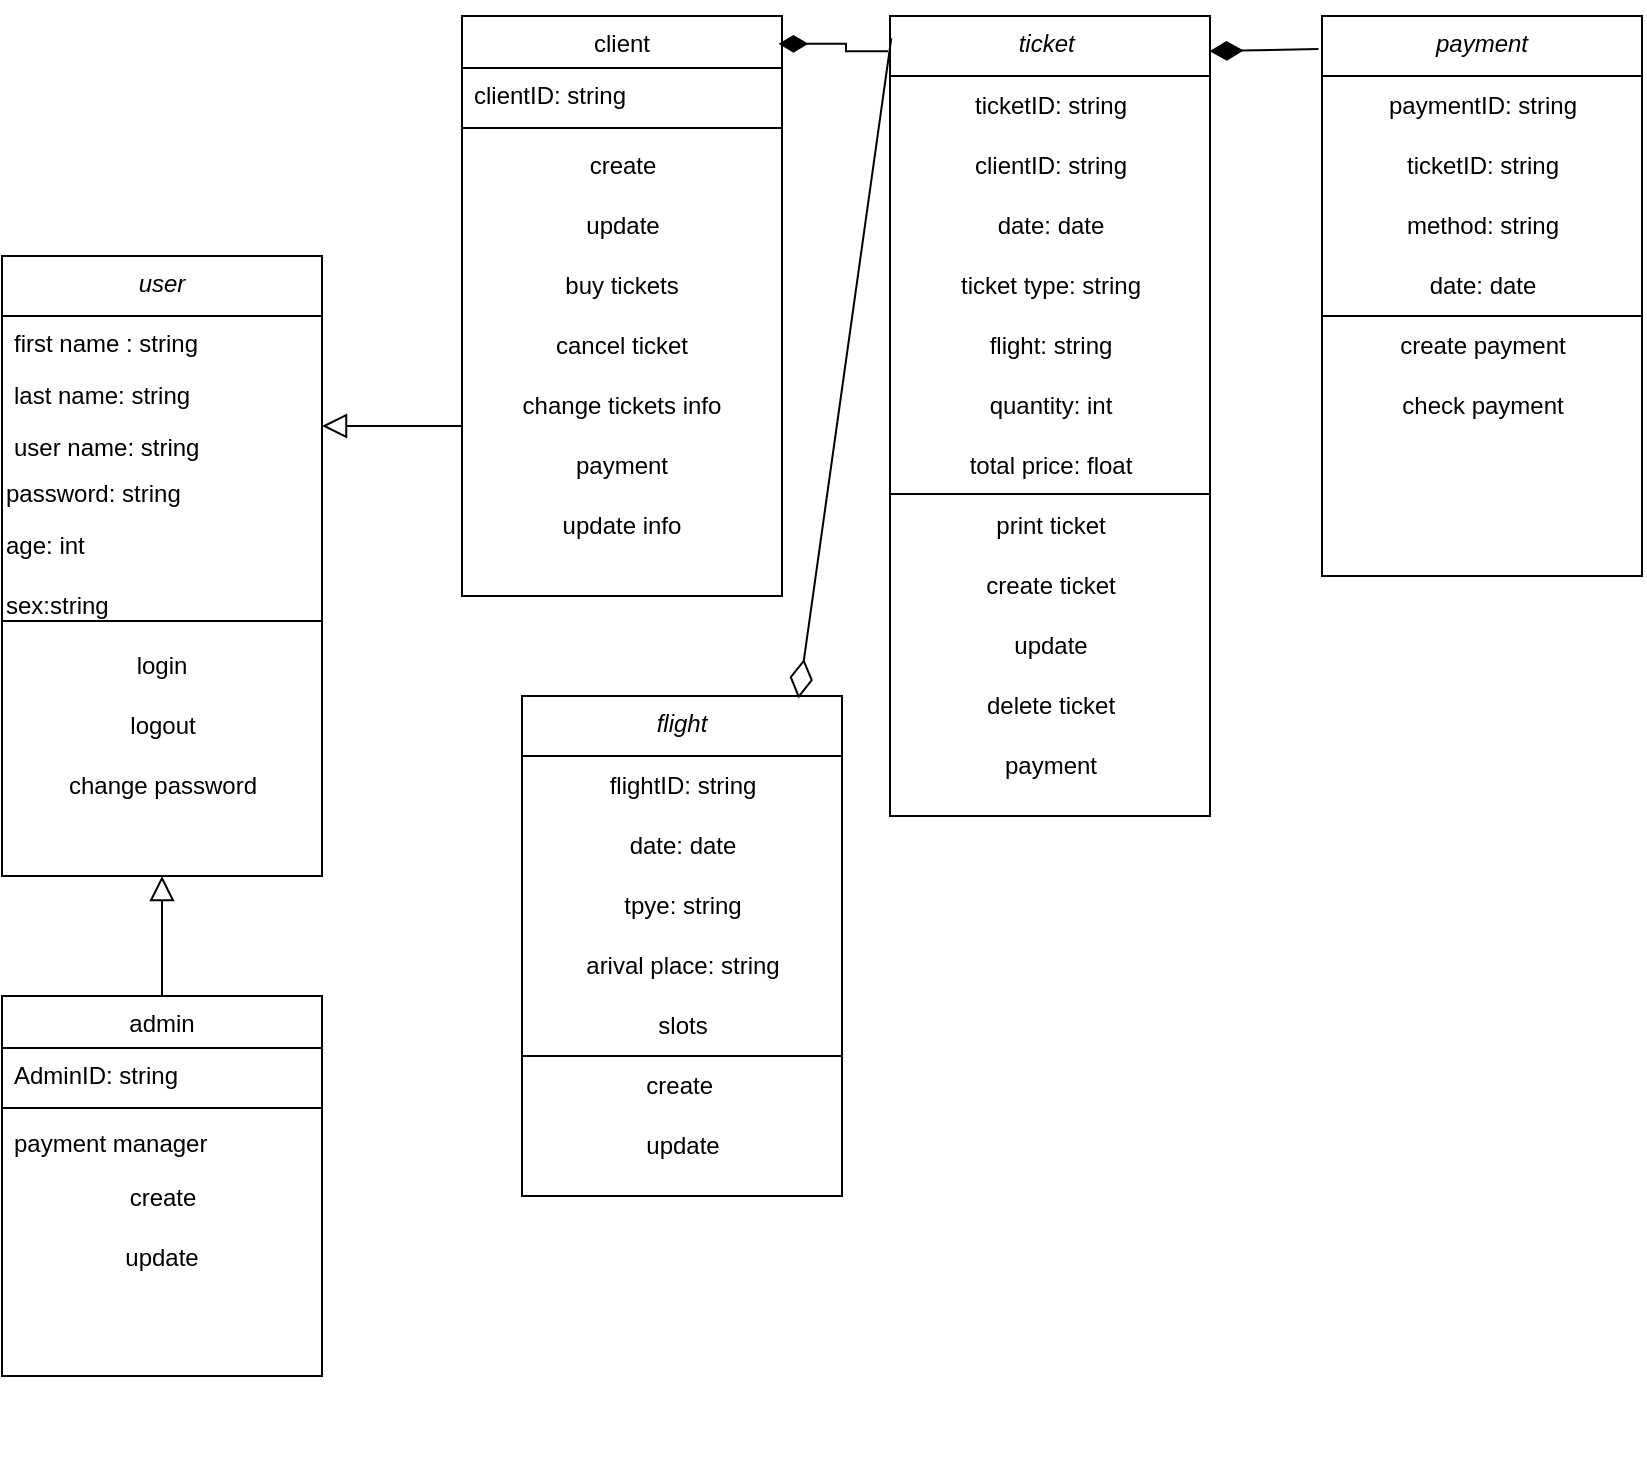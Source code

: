 <mxfile version="21.2.3" type="github">
  <diagram id="C5RBs43oDa-KdzZeNtuy" name="Page-1">
    <mxGraphModel dx="1877" dy="1750" grid="1" gridSize="10" guides="1" tooltips="1" connect="1" arrows="1" fold="1" page="1" pageScale="1" pageWidth="827" pageHeight="1169" math="0" shadow="0">
      <root>
        <mxCell id="WIyWlLk6GJQsqaUBKTNV-0" />
        <mxCell id="WIyWlLk6GJQsqaUBKTNV-1" parent="WIyWlLk6GJQsqaUBKTNV-0" />
        <mxCell id="zkfFHV4jXpPFQw0GAbJ--0" value="user" style="swimlane;fontStyle=2;align=center;verticalAlign=top;childLayout=stackLayout;horizontal=1;startSize=30;horizontalStack=0;resizeParent=1;resizeLast=0;collapsible=1;marginBottom=0;rounded=0;shadow=0;strokeWidth=1;" parent="WIyWlLk6GJQsqaUBKTNV-1" vertex="1">
          <mxGeometry x="-110" y="-430" width="160" height="310" as="geometry">
            <mxRectangle x="230" y="140" width="160" height="26" as="alternateBounds" />
          </mxGeometry>
        </mxCell>
        <mxCell id="zkfFHV4jXpPFQw0GAbJ--1" value="first name : string" style="text;align=left;verticalAlign=top;spacingLeft=4;spacingRight=4;overflow=hidden;rotatable=0;points=[[0,0.5],[1,0.5]];portConstraint=eastwest;" parent="zkfFHV4jXpPFQw0GAbJ--0" vertex="1">
          <mxGeometry y="30" width="160" height="26" as="geometry" />
        </mxCell>
        <mxCell id="zkfFHV4jXpPFQw0GAbJ--2" value="last name: string" style="text;align=left;verticalAlign=top;spacingLeft=4;spacingRight=4;overflow=hidden;rotatable=0;points=[[0,0.5],[1,0.5]];portConstraint=eastwest;rounded=0;shadow=0;html=0;" parent="zkfFHV4jXpPFQw0GAbJ--0" vertex="1">
          <mxGeometry y="56" width="160" height="26" as="geometry" />
        </mxCell>
        <mxCell id="zkfFHV4jXpPFQw0GAbJ--3" value="user name: string" style="text;align=left;verticalAlign=top;spacingLeft=4;spacingRight=4;overflow=hidden;rotatable=0;points=[[0,0.5],[1,0.5]];portConstraint=eastwest;rounded=0;shadow=0;html=0;" parent="zkfFHV4jXpPFQw0GAbJ--0" vertex="1">
          <mxGeometry y="82" width="160" height="26" as="geometry" />
        </mxCell>
        <mxCell id="0gSIe0dTJ3hI21bmTc2h-1" value="password: string" style="text;strokeColor=none;align=left;fillColor=none;html=1;verticalAlign=middle;whiteSpace=wrap;rounded=0;" parent="zkfFHV4jXpPFQw0GAbJ--0" vertex="1">
          <mxGeometry y="108" width="160" height="22" as="geometry" />
        </mxCell>
        <mxCell id="0gSIe0dTJ3hI21bmTc2h-8" value="age: int" style="text;strokeColor=none;align=left;fillColor=none;html=1;verticalAlign=middle;whiteSpace=wrap;rounded=0;" parent="zkfFHV4jXpPFQw0GAbJ--0" vertex="1">
          <mxGeometry y="130" width="160" height="30" as="geometry" />
        </mxCell>
        <mxCell id="0gSIe0dTJ3hI21bmTc2h-9" value="sex:string" style="text;strokeColor=none;align=left;fillColor=none;html=1;verticalAlign=middle;whiteSpace=wrap;rounded=0;" parent="zkfFHV4jXpPFQw0GAbJ--0" vertex="1">
          <mxGeometry y="160" width="160" height="30" as="geometry" />
        </mxCell>
        <mxCell id="0gSIe0dTJ3hI21bmTc2h-7" value="" style="endArrow=none;html=1;rounded=0;exitX=0;exitY=0.75;exitDx=0;exitDy=0;entryX=1;entryY=0.75;entryDx=0;entryDy=0;" parent="zkfFHV4jXpPFQw0GAbJ--0" source="0gSIe0dTJ3hI21bmTc2h-9" target="0gSIe0dTJ3hI21bmTc2h-9" edge="1">
          <mxGeometry width="50" height="50" relative="1" as="geometry">
            <mxPoint x="180" y="310" as="sourcePoint" />
            <mxPoint x="160" y="233" as="targetPoint" />
            <Array as="points" />
          </mxGeometry>
        </mxCell>
        <mxCell id="0gSIe0dTJ3hI21bmTc2h-12" value="login" style="text;strokeColor=none;align=center;fillColor=none;html=1;verticalAlign=middle;whiteSpace=wrap;rounded=0;" parent="zkfFHV4jXpPFQw0GAbJ--0" vertex="1">
          <mxGeometry y="190" width="160" height="30" as="geometry" />
        </mxCell>
        <mxCell id="u1kH9IdFyBJ3f_GMtQhd-69" value="logout" style="text;html=1;align=center;verticalAlign=middle;resizable=0;points=[];autosize=1;strokeColor=none;fillColor=none;" parent="zkfFHV4jXpPFQw0GAbJ--0" vertex="1">
          <mxGeometry y="220" width="160" height="30" as="geometry" />
        </mxCell>
        <mxCell id="u1kH9IdFyBJ3f_GMtQhd-70" value="change password" style="text;html=1;align=center;verticalAlign=middle;resizable=0;points=[];autosize=1;strokeColor=none;fillColor=none;" parent="zkfFHV4jXpPFQw0GAbJ--0" vertex="1">
          <mxGeometry y="250" width="160" height="30" as="geometry" />
        </mxCell>
        <mxCell id="zkfFHV4jXpPFQw0GAbJ--6" value="admin" style="swimlane;fontStyle=0;align=center;verticalAlign=top;childLayout=stackLayout;horizontal=1;startSize=26;horizontalStack=0;resizeParent=1;resizeLast=0;collapsible=1;marginBottom=0;rounded=0;shadow=0;strokeWidth=1;" parent="WIyWlLk6GJQsqaUBKTNV-1" vertex="1">
          <mxGeometry x="-110" y="-60" width="160" height="190" as="geometry">
            <mxRectangle x="130" y="380" width="160" height="26" as="alternateBounds" />
          </mxGeometry>
        </mxCell>
        <mxCell id="zkfFHV4jXpPFQw0GAbJ--8" value="AdminID: string" style="text;align=left;verticalAlign=top;spacingLeft=4;spacingRight=4;overflow=hidden;rotatable=0;points=[[0,0.5],[1,0.5]];portConstraint=eastwest;rounded=0;shadow=0;html=0;" parent="zkfFHV4jXpPFQw0GAbJ--6" vertex="1">
          <mxGeometry y="26" width="160" height="26" as="geometry" />
        </mxCell>
        <mxCell id="zkfFHV4jXpPFQw0GAbJ--9" value="" style="line;html=1;strokeWidth=1;align=left;verticalAlign=middle;spacingTop=-1;spacingLeft=3;spacingRight=3;rotatable=0;labelPosition=right;points=[];portConstraint=eastwest;" parent="zkfFHV4jXpPFQw0GAbJ--6" vertex="1">
          <mxGeometry y="52" width="160" height="8" as="geometry" />
        </mxCell>
        <mxCell id="zkfFHV4jXpPFQw0GAbJ--10" value="payment manager" style="text;align=left;verticalAlign=top;spacingLeft=4;spacingRight=4;overflow=hidden;rotatable=0;points=[[0,0.5],[1,0.5]];portConstraint=eastwest;fontStyle=0" parent="zkfFHV4jXpPFQw0GAbJ--6" vertex="1">
          <mxGeometry y="60" width="160" height="26" as="geometry" />
        </mxCell>
        <mxCell id="u1kH9IdFyBJ3f_GMtQhd-64" value="create" style="text;html=1;align=center;verticalAlign=middle;resizable=0;points=[];autosize=1;strokeColor=none;fillColor=none;" parent="zkfFHV4jXpPFQw0GAbJ--6" vertex="1">
          <mxGeometry y="86" width="160" height="30" as="geometry" />
        </mxCell>
        <mxCell id="u1kH9IdFyBJ3f_GMtQhd-66" value="update" style="text;strokeColor=none;align=center;fillColor=none;html=1;verticalAlign=middle;whiteSpace=wrap;rounded=0;" parent="zkfFHV4jXpPFQw0GAbJ--6" vertex="1">
          <mxGeometry y="116" width="160" height="30" as="geometry" />
        </mxCell>
        <mxCell id="zkfFHV4jXpPFQw0GAbJ--12" value="" style="endArrow=block;endSize=10;endFill=0;shadow=0;strokeWidth=1;rounded=0;edgeStyle=elbowEdgeStyle;elbow=vertical;" parent="WIyWlLk6GJQsqaUBKTNV-1" source="zkfFHV4jXpPFQw0GAbJ--6" target="zkfFHV4jXpPFQw0GAbJ--0" edge="1">
          <mxGeometry width="160" relative="1" as="geometry">
            <mxPoint x="200" y="203" as="sourcePoint" />
            <mxPoint x="200" y="203" as="targetPoint" />
          </mxGeometry>
        </mxCell>
        <mxCell id="zkfFHV4jXpPFQw0GAbJ--13" value="client" style="swimlane;fontStyle=0;align=center;verticalAlign=top;childLayout=stackLayout;horizontal=1;startSize=26;horizontalStack=0;resizeParent=1;resizeLast=0;collapsible=1;marginBottom=0;rounded=0;shadow=0;strokeWidth=1;" parent="WIyWlLk6GJQsqaUBKTNV-1" vertex="1">
          <mxGeometry x="120" y="-550" width="160" height="290" as="geometry">
            <mxRectangle x="340" y="380" width="170" height="26" as="alternateBounds" />
          </mxGeometry>
        </mxCell>
        <mxCell id="zkfFHV4jXpPFQw0GAbJ--14" value="clientID: string" style="text;align=left;verticalAlign=top;spacingLeft=4;spacingRight=4;overflow=hidden;rotatable=0;points=[[0,0.5],[1,0.5]];portConstraint=eastwest;" parent="zkfFHV4jXpPFQw0GAbJ--13" vertex="1">
          <mxGeometry y="26" width="160" height="26" as="geometry" />
        </mxCell>
        <mxCell id="zkfFHV4jXpPFQw0GAbJ--15" value="" style="line;html=1;strokeWidth=1;align=left;verticalAlign=middle;spacingTop=-1;spacingLeft=3;spacingRight=3;rotatable=0;labelPosition=right;points=[];portConstraint=eastwest;" parent="zkfFHV4jXpPFQw0GAbJ--13" vertex="1">
          <mxGeometry y="52" width="160" height="8" as="geometry" />
        </mxCell>
        <mxCell id="u1kH9IdFyBJ3f_GMtQhd-62" value="create" style="text;html=1;align=center;verticalAlign=middle;resizable=0;points=[];autosize=1;strokeColor=none;fillColor=none;" parent="zkfFHV4jXpPFQw0GAbJ--13" vertex="1">
          <mxGeometry y="60" width="160" height="30" as="geometry" />
        </mxCell>
        <mxCell id="u1kH9IdFyBJ3f_GMtQhd-63" value="update" style="text;html=1;align=center;verticalAlign=middle;resizable=0;points=[];autosize=1;strokeColor=none;fillColor=none;" parent="zkfFHV4jXpPFQw0GAbJ--13" vertex="1">
          <mxGeometry y="90" width="160" height="30" as="geometry" />
        </mxCell>
        <mxCell id="0gSIe0dTJ3hI21bmTc2h-13" value="buy tickets" style="text;strokeColor=none;align=center;fillColor=none;html=1;verticalAlign=middle;whiteSpace=wrap;rounded=0;" parent="zkfFHV4jXpPFQw0GAbJ--13" vertex="1">
          <mxGeometry y="120" width="160" height="30" as="geometry" />
        </mxCell>
        <mxCell id="0gSIe0dTJ3hI21bmTc2h-14" value="cancel ticket" style="text;strokeColor=none;align=center;fillColor=none;html=1;verticalAlign=middle;whiteSpace=wrap;rounded=0;" parent="zkfFHV4jXpPFQw0GAbJ--13" vertex="1">
          <mxGeometry y="150" width="160" height="30" as="geometry" />
        </mxCell>
        <mxCell id="0gSIe0dTJ3hI21bmTc2h-15" value="change tickets info" style="text;strokeColor=none;align=center;fillColor=none;html=1;verticalAlign=middle;whiteSpace=wrap;rounded=0;" parent="zkfFHV4jXpPFQw0GAbJ--13" vertex="1">
          <mxGeometry y="180" width="160" height="30" as="geometry" />
        </mxCell>
        <mxCell id="0gSIe0dTJ3hI21bmTc2h-16" value="payment" style="text;strokeColor=none;align=center;fillColor=none;html=1;verticalAlign=middle;whiteSpace=wrap;rounded=0;" parent="zkfFHV4jXpPFQw0GAbJ--13" vertex="1">
          <mxGeometry y="210" width="160" height="30" as="geometry" />
        </mxCell>
        <mxCell id="0gSIe0dTJ3hI21bmTc2h-18" value="update info" style="text;strokeColor=none;align=center;fillColor=none;html=1;verticalAlign=middle;whiteSpace=wrap;rounded=0;" parent="zkfFHV4jXpPFQw0GAbJ--13" vertex="1">
          <mxGeometry y="240" width="160" height="30" as="geometry" />
        </mxCell>
        <mxCell id="zkfFHV4jXpPFQw0GAbJ--16" value="" style="endArrow=block;endSize=10;endFill=0;shadow=0;strokeWidth=1;rounded=0;edgeStyle=elbowEdgeStyle;elbow=vertical;" parent="WIyWlLk6GJQsqaUBKTNV-1" source="zkfFHV4jXpPFQw0GAbJ--13" target="zkfFHV4jXpPFQw0GAbJ--0" edge="1">
          <mxGeometry width="160" relative="1" as="geometry">
            <mxPoint x="210" y="373" as="sourcePoint" />
            <mxPoint x="310" y="271" as="targetPoint" />
          </mxGeometry>
        </mxCell>
        <mxCell id="0gSIe0dTJ3hI21bmTc2h-4" value="" style="endArrow=none;html=1;rounded=0;" parent="WIyWlLk6GJQsqaUBKTNV-1" edge="1">
          <mxGeometry width="50" height="50" relative="1" as="geometry">
            <mxPoint x="210" y="170" as="sourcePoint" />
            <mxPoint x="210" y="170" as="targetPoint" />
          </mxGeometry>
        </mxCell>
        <mxCell id="0gSIe0dTJ3hI21bmTc2h-6" value="" style="endArrow=none;html=1;rounded=0;" parent="WIyWlLk6GJQsqaUBKTNV-1" edge="1">
          <mxGeometry width="50" height="50" relative="1" as="geometry">
            <mxPoint x="370" y="170" as="sourcePoint" />
            <mxPoint x="370" y="170" as="targetPoint" />
          </mxGeometry>
        </mxCell>
        <mxCell id="u1kH9IdFyBJ3f_GMtQhd-0" value="payment" style="swimlane;fontStyle=2;align=center;verticalAlign=top;childLayout=stackLayout;horizontal=1;startSize=30;horizontalStack=0;resizeParent=1;resizeLast=0;collapsible=1;marginBottom=0;rounded=0;shadow=0;strokeWidth=1;" parent="WIyWlLk6GJQsqaUBKTNV-1" vertex="1">
          <mxGeometry x="550" y="-550" width="160" height="280" as="geometry">
            <mxRectangle x="230" y="140" width="160" height="26" as="alternateBounds" />
          </mxGeometry>
        </mxCell>
        <mxCell id="u1kH9IdFyBJ3f_GMtQhd-10" value="paymentID: string" style="text;html=1;align=center;verticalAlign=middle;resizable=0;points=[];autosize=1;strokeColor=none;fillColor=none;" parent="u1kH9IdFyBJ3f_GMtQhd-0" vertex="1">
          <mxGeometry y="30" width="160" height="30" as="geometry" />
        </mxCell>
        <mxCell id="u1kH9IdFyBJ3f_GMtQhd-39" value="ticketID: string" style="text;html=1;align=center;verticalAlign=middle;resizable=0;points=[];autosize=1;strokeColor=none;fillColor=none;" parent="u1kH9IdFyBJ3f_GMtQhd-0" vertex="1">
          <mxGeometry y="60" width="160" height="30" as="geometry" />
        </mxCell>
        <mxCell id="u1kH9IdFyBJ3f_GMtQhd-40" value="method: string" style="text;html=1;align=center;verticalAlign=middle;resizable=0;points=[];autosize=1;strokeColor=none;fillColor=none;" parent="u1kH9IdFyBJ3f_GMtQhd-0" vertex="1">
          <mxGeometry y="90" width="160" height="30" as="geometry" />
        </mxCell>
        <mxCell id="u1kH9IdFyBJ3f_GMtQhd-41" value="date: date" style="text;html=1;align=center;verticalAlign=middle;resizable=0;points=[];autosize=1;strokeColor=none;fillColor=none;" parent="u1kH9IdFyBJ3f_GMtQhd-0" vertex="1">
          <mxGeometry y="120" width="160" height="30" as="geometry" />
        </mxCell>
        <mxCell id="u1kH9IdFyBJ3f_GMtQhd-7" value="" style="endArrow=none;html=1;rounded=0;exitX=0;exitY=0.75;exitDx=0;exitDy=0;entryX=1;entryY=0.75;entryDx=0;entryDy=0;" parent="u1kH9IdFyBJ3f_GMtQhd-0" edge="1">
          <mxGeometry width="50" height="50" relative="1" as="geometry">
            <mxPoint y="150" as="sourcePoint" />
            <mxPoint x="160" y="150" as="targetPoint" />
            <Array as="points" />
          </mxGeometry>
        </mxCell>
        <mxCell id="u1kH9IdFyBJ3f_GMtQhd-43" value="create payment" style="text;html=1;align=center;verticalAlign=middle;resizable=0;points=[];autosize=1;strokeColor=none;fillColor=none;" parent="u1kH9IdFyBJ3f_GMtQhd-0" vertex="1">
          <mxGeometry y="150" width="160" height="30" as="geometry" />
        </mxCell>
        <mxCell id="u1kH9IdFyBJ3f_GMtQhd-44" value="check payment" style="text;html=1;align=center;verticalAlign=middle;resizable=0;points=[];autosize=1;strokeColor=none;fillColor=none;" parent="u1kH9IdFyBJ3f_GMtQhd-0" vertex="1">
          <mxGeometry y="180" width="160" height="30" as="geometry" />
        </mxCell>
        <mxCell id="u1kH9IdFyBJ3f_GMtQhd-18" value="ticket " style="swimlane;fontStyle=2;align=center;verticalAlign=top;childLayout=stackLayout;horizontal=1;startSize=30;horizontalStack=0;resizeParent=1;resizeLast=0;collapsible=1;marginBottom=0;rounded=0;shadow=0;strokeWidth=1;" parent="WIyWlLk6GJQsqaUBKTNV-1" vertex="1">
          <mxGeometry x="334" y="-550" width="160" height="400" as="geometry">
            <mxRectangle x="230" y="140" width="160" height="26" as="alternateBounds" />
          </mxGeometry>
        </mxCell>
        <mxCell id="u1kH9IdFyBJ3f_GMtQhd-19" value="ticketID: string" style="text;html=1;align=center;verticalAlign=middle;resizable=0;points=[];autosize=1;strokeColor=none;fillColor=none;" parent="u1kH9IdFyBJ3f_GMtQhd-18" vertex="1">
          <mxGeometry y="30" width="160" height="30" as="geometry" />
        </mxCell>
        <mxCell id="u1kH9IdFyBJ3f_GMtQhd-23" value="clientID: string" style="text;html=1;align=center;verticalAlign=middle;resizable=0;points=[];autosize=1;strokeColor=none;fillColor=none;" parent="u1kH9IdFyBJ3f_GMtQhd-18" vertex="1">
          <mxGeometry y="60" width="160" height="30" as="geometry" />
        </mxCell>
        <mxCell id="u1kH9IdFyBJ3f_GMtQhd-24" value="date: date" style="text;html=1;align=center;verticalAlign=middle;resizable=0;points=[];autosize=1;strokeColor=none;fillColor=none;" parent="u1kH9IdFyBJ3f_GMtQhd-18" vertex="1">
          <mxGeometry y="90" width="160" height="30" as="geometry" />
        </mxCell>
        <mxCell id="u1kH9IdFyBJ3f_GMtQhd-25" value="ticket type: string" style="text;html=1;align=center;verticalAlign=middle;resizable=0;points=[];autosize=1;strokeColor=none;fillColor=none;" parent="u1kH9IdFyBJ3f_GMtQhd-18" vertex="1">
          <mxGeometry y="120" width="160" height="30" as="geometry" />
        </mxCell>
        <mxCell id="u1kH9IdFyBJ3f_GMtQhd-26" value="flight: string" style="text;html=1;align=center;verticalAlign=middle;resizable=0;points=[];autosize=1;strokeColor=none;fillColor=none;" parent="u1kH9IdFyBJ3f_GMtQhd-18" vertex="1">
          <mxGeometry y="150" width="160" height="30" as="geometry" />
        </mxCell>
        <mxCell id="u1kH9IdFyBJ3f_GMtQhd-27" value="quantity: int" style="text;html=1;align=center;verticalAlign=middle;resizable=0;points=[];autosize=1;strokeColor=none;fillColor=none;" parent="u1kH9IdFyBJ3f_GMtQhd-18" vertex="1">
          <mxGeometry y="180" width="160" height="30" as="geometry" />
        </mxCell>
        <mxCell id="u1kH9IdFyBJ3f_GMtQhd-29" value="total price: float" style="text;html=1;align=center;verticalAlign=middle;resizable=0;points=[];autosize=1;strokeColor=none;fillColor=none;" parent="u1kH9IdFyBJ3f_GMtQhd-18" vertex="1">
          <mxGeometry y="210" width="160" height="30" as="geometry" />
        </mxCell>
        <mxCell id="u1kH9IdFyBJ3f_GMtQhd-20" value="" style="endArrow=none;html=1;rounded=0;exitX=0;exitY=0.75;exitDx=0;exitDy=0;entryX=1;entryY=0.75;entryDx=0;entryDy=0;" parent="u1kH9IdFyBJ3f_GMtQhd-18" edge="1">
          <mxGeometry width="50" height="50" relative="1" as="geometry">
            <mxPoint y="239" as="sourcePoint" />
            <mxPoint x="160" y="239" as="targetPoint" />
            <Array as="points" />
          </mxGeometry>
        </mxCell>
        <mxCell id="u1kH9IdFyBJ3f_GMtQhd-32" value="print ticket" style="text;html=1;align=center;verticalAlign=middle;resizable=0;points=[];autosize=1;strokeColor=none;fillColor=none;" parent="u1kH9IdFyBJ3f_GMtQhd-18" vertex="1">
          <mxGeometry y="240" width="160" height="30" as="geometry" />
        </mxCell>
        <mxCell id="u1kH9IdFyBJ3f_GMtQhd-33" value="create ticket" style="text;html=1;align=center;verticalAlign=middle;resizable=0;points=[];autosize=1;strokeColor=none;fillColor=none;" parent="u1kH9IdFyBJ3f_GMtQhd-18" vertex="1">
          <mxGeometry y="270" width="160" height="30" as="geometry" />
        </mxCell>
        <mxCell id="u1kH9IdFyBJ3f_GMtQhd-34" value="update" style="text;html=1;align=center;verticalAlign=middle;resizable=0;points=[];autosize=1;strokeColor=none;fillColor=none;" parent="u1kH9IdFyBJ3f_GMtQhd-18" vertex="1">
          <mxGeometry y="300" width="160" height="30" as="geometry" />
        </mxCell>
        <mxCell id="u1kH9IdFyBJ3f_GMtQhd-35" value="delete ticket" style="text;html=1;align=center;verticalAlign=middle;resizable=0;points=[];autosize=1;strokeColor=none;fillColor=none;" parent="u1kH9IdFyBJ3f_GMtQhd-18" vertex="1">
          <mxGeometry y="330" width="160" height="30" as="geometry" />
        </mxCell>
        <mxCell id="u1kH9IdFyBJ3f_GMtQhd-38" value="payment" style="text;html=1;align=center;verticalAlign=middle;resizable=0;points=[];autosize=1;strokeColor=none;fillColor=none;" parent="u1kH9IdFyBJ3f_GMtQhd-18" vertex="1">
          <mxGeometry y="360" width="160" height="30" as="geometry" />
        </mxCell>
        <mxCell id="u1kH9IdFyBJ3f_GMtQhd-45" value="" style="endArrow=diamondThin;html=1;rounded=0;entryX=0.999;entryY=0.044;entryDx=0;entryDy=0;exitX=-0.011;exitY=0.059;exitDx=0;exitDy=0;exitPerimeter=0;entryPerimeter=0;endFill=1;endSize=14;" parent="WIyWlLk6GJQsqaUBKTNV-1" source="u1kH9IdFyBJ3f_GMtQhd-0" target="u1kH9IdFyBJ3f_GMtQhd-18" edge="1">
          <mxGeometry width="50" height="50" relative="1" as="geometry">
            <mxPoint x="390" y="-240" as="sourcePoint" />
            <mxPoint x="440" y="-290" as="targetPoint" />
          </mxGeometry>
        </mxCell>
        <mxCell id="u1kH9IdFyBJ3f_GMtQhd-37" style="edgeStyle=orthogonalEdgeStyle;orthogonalLoop=1;jettySize=auto;html=1;exitX=-0.006;exitY=0.044;exitDx=0;exitDy=0;entryX=0.989;entryY=0.048;entryDx=0;entryDy=0;entryPerimeter=0;rounded=0;endWidth=12;endArrow=diamondThin;endFill=1;strokeWidth=1;endSize=12;exitPerimeter=0;" parent="WIyWlLk6GJQsqaUBKTNV-1" source="u1kH9IdFyBJ3f_GMtQhd-18" target="zkfFHV4jXpPFQw0GAbJ--13" edge="1">
          <mxGeometry relative="1" as="geometry" />
        </mxCell>
        <mxCell id="u1kH9IdFyBJ3f_GMtQhd-46" value="flight" style="swimlane;fontStyle=2;align=center;verticalAlign=top;childLayout=stackLayout;horizontal=1;startSize=30;horizontalStack=0;resizeParent=1;resizeLast=0;collapsible=1;marginBottom=0;rounded=0;shadow=0;strokeWidth=1;" parent="WIyWlLk6GJQsqaUBKTNV-1" vertex="1">
          <mxGeometry x="150" y="-210" width="160" height="250" as="geometry">
            <mxRectangle x="230" y="140" width="160" height="26" as="alternateBounds" />
          </mxGeometry>
        </mxCell>
        <mxCell id="u1kH9IdFyBJ3f_GMtQhd-47" value="flightID: string" style="text;html=1;align=center;verticalAlign=middle;resizable=0;points=[];autosize=1;strokeColor=none;fillColor=none;" parent="u1kH9IdFyBJ3f_GMtQhd-46" vertex="1">
          <mxGeometry y="30" width="160" height="30" as="geometry" />
        </mxCell>
        <mxCell id="u1kH9IdFyBJ3f_GMtQhd-50" value="date: date" style="text;html=1;align=center;verticalAlign=middle;resizable=0;points=[];autosize=1;strokeColor=none;fillColor=none;" parent="u1kH9IdFyBJ3f_GMtQhd-46" vertex="1">
          <mxGeometry y="60" width="160" height="30" as="geometry" />
        </mxCell>
        <mxCell id="u1kH9IdFyBJ3f_GMtQhd-54" value="tpye: string" style="text;html=1;align=center;verticalAlign=middle;resizable=0;points=[];autosize=1;strokeColor=none;fillColor=none;" parent="u1kH9IdFyBJ3f_GMtQhd-46" vertex="1">
          <mxGeometry y="90" width="160" height="30" as="geometry" />
        </mxCell>
        <mxCell id="u1kH9IdFyBJ3f_GMtQhd-55" value="arival place: string" style="text;html=1;align=center;verticalAlign=middle;resizable=0;points=[];autosize=1;strokeColor=none;fillColor=none;" parent="u1kH9IdFyBJ3f_GMtQhd-46" vertex="1">
          <mxGeometry y="120" width="160" height="30" as="geometry" />
        </mxCell>
        <mxCell id="Vuq8HVJASv3wTtNzbOj7-2" value="slots" style="text;html=1;align=center;verticalAlign=middle;resizable=0;points=[];autosize=1;strokeColor=none;fillColor=none;" vertex="1" parent="u1kH9IdFyBJ3f_GMtQhd-46">
          <mxGeometry y="150" width="160" height="30" as="geometry" />
        </mxCell>
        <mxCell id="u1kH9IdFyBJ3f_GMtQhd-51" value="" style="endArrow=none;html=1;rounded=0;" parent="u1kH9IdFyBJ3f_GMtQhd-46" edge="1">
          <mxGeometry width="50" height="50" relative="1" as="geometry">
            <mxPoint y="180" as="sourcePoint" />
            <mxPoint x="160" y="180" as="targetPoint" />
            <Array as="points" />
          </mxGeometry>
        </mxCell>
        <mxCell id="Vuq8HVJASv3wTtNzbOj7-3" value="create&amp;nbsp;" style="text;html=1;align=center;verticalAlign=middle;resizable=0;points=[];autosize=1;strokeColor=none;fillColor=none;" vertex="1" parent="u1kH9IdFyBJ3f_GMtQhd-46">
          <mxGeometry y="180" width="160" height="30" as="geometry" />
        </mxCell>
        <mxCell id="Vuq8HVJASv3wTtNzbOj7-4" value="update" style="text;html=1;align=center;verticalAlign=middle;resizable=0;points=[];autosize=1;strokeColor=none;fillColor=none;" vertex="1" parent="u1kH9IdFyBJ3f_GMtQhd-46">
          <mxGeometry y="210" width="160" height="30" as="geometry" />
        </mxCell>
        <mxCell id="u1kH9IdFyBJ3f_GMtQhd-68" value="" style="endArrow=none;html=1;rounded=0;entryX=0.004;entryY=0.028;entryDx=0;entryDy=0;entryPerimeter=0;exitX=0.864;exitY=0.005;exitDx=0;exitDy=0;exitPerimeter=0;startArrow=diamondThin;startFill=0;startSize=17;" parent="WIyWlLk6GJQsqaUBKTNV-1" source="u1kH9IdFyBJ3f_GMtQhd-46" target="u1kH9IdFyBJ3f_GMtQhd-18" edge="1">
          <mxGeometry width="50" height="50" relative="1" as="geometry">
            <mxPoint x="440" y="-310" as="sourcePoint" />
            <mxPoint x="490" y="-360" as="targetPoint" />
          </mxGeometry>
        </mxCell>
      </root>
    </mxGraphModel>
  </diagram>
</mxfile>
